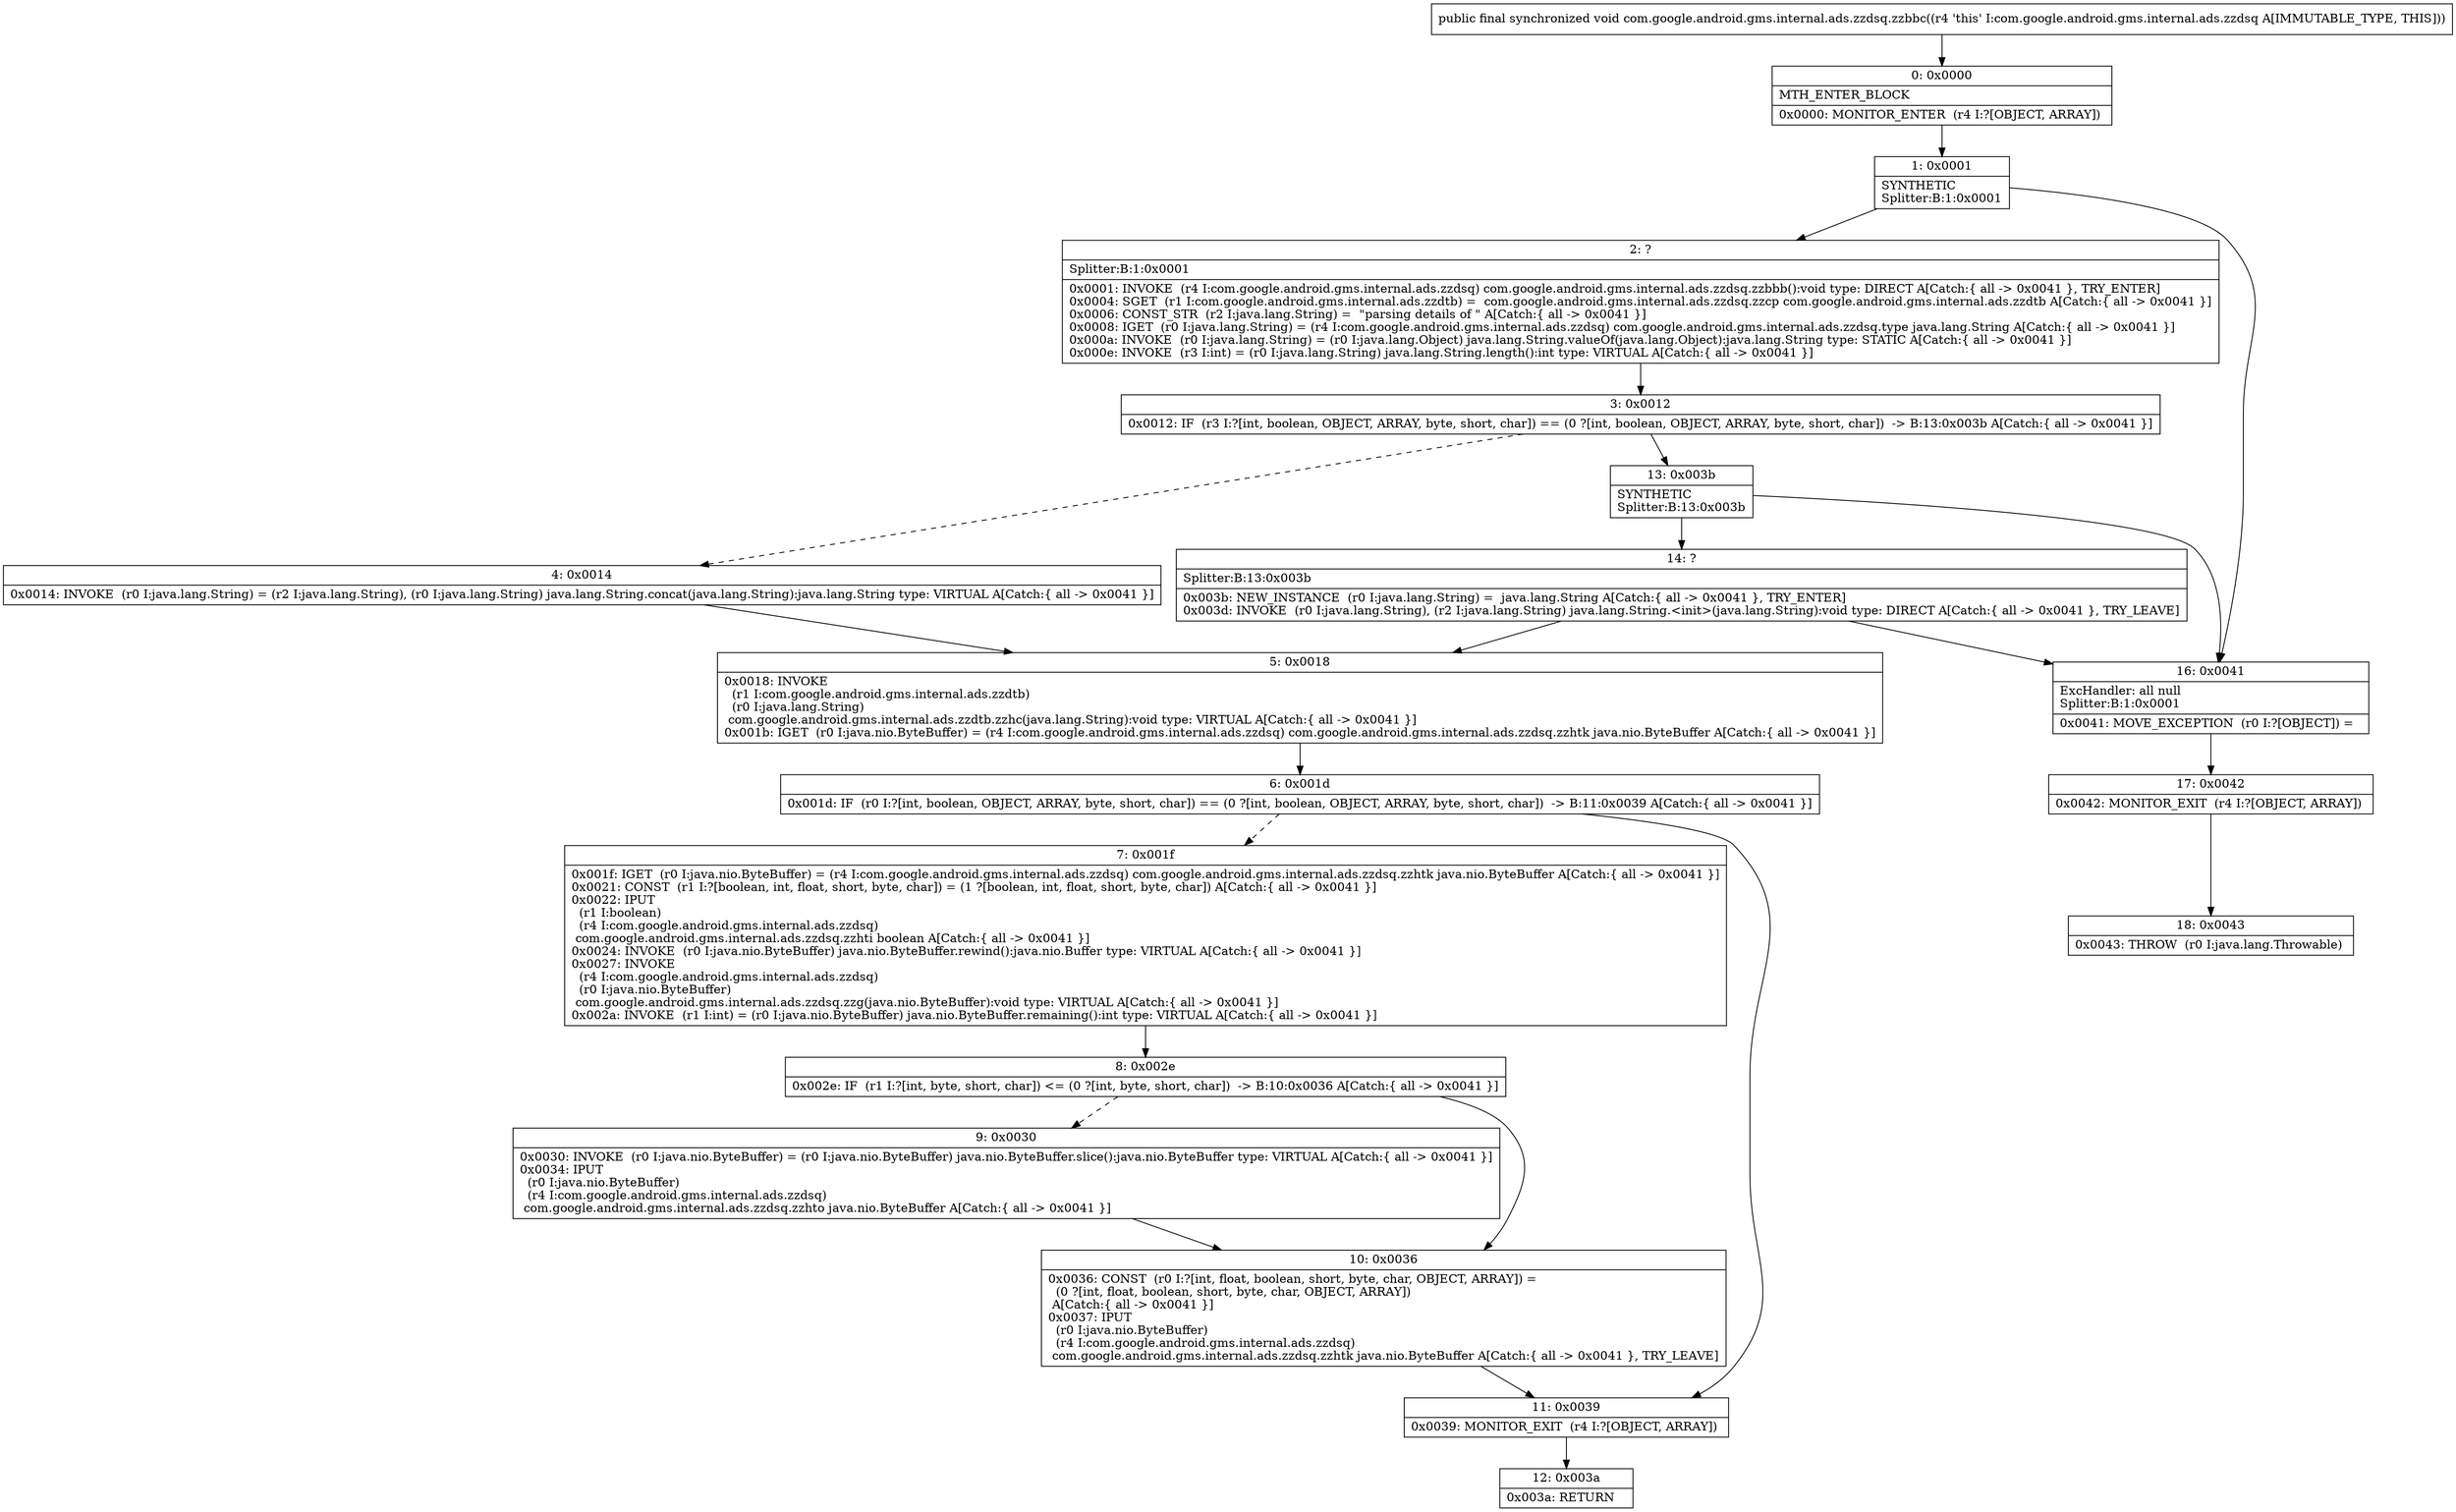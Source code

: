 digraph "CFG forcom.google.android.gms.internal.ads.zzdsq.zzbbc()V" {
Node_0 [shape=record,label="{0\:\ 0x0000|MTH_ENTER_BLOCK\l|0x0000: MONITOR_ENTER  (r4 I:?[OBJECT, ARRAY]) \l}"];
Node_1 [shape=record,label="{1\:\ 0x0001|SYNTHETIC\lSplitter:B:1:0x0001\l}"];
Node_2 [shape=record,label="{2\:\ ?|Splitter:B:1:0x0001\l|0x0001: INVOKE  (r4 I:com.google.android.gms.internal.ads.zzdsq) com.google.android.gms.internal.ads.zzdsq.zzbbb():void type: DIRECT A[Catch:\{ all \-\> 0x0041 \}, TRY_ENTER]\l0x0004: SGET  (r1 I:com.google.android.gms.internal.ads.zzdtb) =  com.google.android.gms.internal.ads.zzdsq.zzcp com.google.android.gms.internal.ads.zzdtb A[Catch:\{ all \-\> 0x0041 \}]\l0x0006: CONST_STR  (r2 I:java.lang.String) =  \"parsing details of \" A[Catch:\{ all \-\> 0x0041 \}]\l0x0008: IGET  (r0 I:java.lang.String) = (r4 I:com.google.android.gms.internal.ads.zzdsq) com.google.android.gms.internal.ads.zzdsq.type java.lang.String A[Catch:\{ all \-\> 0x0041 \}]\l0x000a: INVOKE  (r0 I:java.lang.String) = (r0 I:java.lang.Object) java.lang.String.valueOf(java.lang.Object):java.lang.String type: STATIC A[Catch:\{ all \-\> 0x0041 \}]\l0x000e: INVOKE  (r3 I:int) = (r0 I:java.lang.String) java.lang.String.length():int type: VIRTUAL A[Catch:\{ all \-\> 0x0041 \}]\l}"];
Node_3 [shape=record,label="{3\:\ 0x0012|0x0012: IF  (r3 I:?[int, boolean, OBJECT, ARRAY, byte, short, char]) == (0 ?[int, boolean, OBJECT, ARRAY, byte, short, char])  \-\> B:13:0x003b A[Catch:\{ all \-\> 0x0041 \}]\l}"];
Node_4 [shape=record,label="{4\:\ 0x0014|0x0014: INVOKE  (r0 I:java.lang.String) = (r2 I:java.lang.String), (r0 I:java.lang.String) java.lang.String.concat(java.lang.String):java.lang.String type: VIRTUAL A[Catch:\{ all \-\> 0x0041 \}]\l}"];
Node_5 [shape=record,label="{5\:\ 0x0018|0x0018: INVOKE  \l  (r1 I:com.google.android.gms.internal.ads.zzdtb)\l  (r0 I:java.lang.String)\l com.google.android.gms.internal.ads.zzdtb.zzhc(java.lang.String):void type: VIRTUAL A[Catch:\{ all \-\> 0x0041 \}]\l0x001b: IGET  (r0 I:java.nio.ByteBuffer) = (r4 I:com.google.android.gms.internal.ads.zzdsq) com.google.android.gms.internal.ads.zzdsq.zzhtk java.nio.ByteBuffer A[Catch:\{ all \-\> 0x0041 \}]\l}"];
Node_6 [shape=record,label="{6\:\ 0x001d|0x001d: IF  (r0 I:?[int, boolean, OBJECT, ARRAY, byte, short, char]) == (0 ?[int, boolean, OBJECT, ARRAY, byte, short, char])  \-\> B:11:0x0039 A[Catch:\{ all \-\> 0x0041 \}]\l}"];
Node_7 [shape=record,label="{7\:\ 0x001f|0x001f: IGET  (r0 I:java.nio.ByteBuffer) = (r4 I:com.google.android.gms.internal.ads.zzdsq) com.google.android.gms.internal.ads.zzdsq.zzhtk java.nio.ByteBuffer A[Catch:\{ all \-\> 0x0041 \}]\l0x0021: CONST  (r1 I:?[boolean, int, float, short, byte, char]) = (1 ?[boolean, int, float, short, byte, char]) A[Catch:\{ all \-\> 0x0041 \}]\l0x0022: IPUT  \l  (r1 I:boolean)\l  (r4 I:com.google.android.gms.internal.ads.zzdsq)\l com.google.android.gms.internal.ads.zzdsq.zzhti boolean A[Catch:\{ all \-\> 0x0041 \}]\l0x0024: INVOKE  (r0 I:java.nio.ByteBuffer) java.nio.ByteBuffer.rewind():java.nio.Buffer type: VIRTUAL A[Catch:\{ all \-\> 0x0041 \}]\l0x0027: INVOKE  \l  (r4 I:com.google.android.gms.internal.ads.zzdsq)\l  (r0 I:java.nio.ByteBuffer)\l com.google.android.gms.internal.ads.zzdsq.zzg(java.nio.ByteBuffer):void type: VIRTUAL A[Catch:\{ all \-\> 0x0041 \}]\l0x002a: INVOKE  (r1 I:int) = (r0 I:java.nio.ByteBuffer) java.nio.ByteBuffer.remaining():int type: VIRTUAL A[Catch:\{ all \-\> 0x0041 \}]\l}"];
Node_8 [shape=record,label="{8\:\ 0x002e|0x002e: IF  (r1 I:?[int, byte, short, char]) \<= (0 ?[int, byte, short, char])  \-\> B:10:0x0036 A[Catch:\{ all \-\> 0x0041 \}]\l}"];
Node_9 [shape=record,label="{9\:\ 0x0030|0x0030: INVOKE  (r0 I:java.nio.ByteBuffer) = (r0 I:java.nio.ByteBuffer) java.nio.ByteBuffer.slice():java.nio.ByteBuffer type: VIRTUAL A[Catch:\{ all \-\> 0x0041 \}]\l0x0034: IPUT  \l  (r0 I:java.nio.ByteBuffer)\l  (r4 I:com.google.android.gms.internal.ads.zzdsq)\l com.google.android.gms.internal.ads.zzdsq.zzhto java.nio.ByteBuffer A[Catch:\{ all \-\> 0x0041 \}]\l}"];
Node_10 [shape=record,label="{10\:\ 0x0036|0x0036: CONST  (r0 I:?[int, float, boolean, short, byte, char, OBJECT, ARRAY]) = \l  (0 ?[int, float, boolean, short, byte, char, OBJECT, ARRAY])\l A[Catch:\{ all \-\> 0x0041 \}]\l0x0037: IPUT  \l  (r0 I:java.nio.ByteBuffer)\l  (r4 I:com.google.android.gms.internal.ads.zzdsq)\l com.google.android.gms.internal.ads.zzdsq.zzhtk java.nio.ByteBuffer A[Catch:\{ all \-\> 0x0041 \}, TRY_LEAVE]\l}"];
Node_11 [shape=record,label="{11\:\ 0x0039|0x0039: MONITOR_EXIT  (r4 I:?[OBJECT, ARRAY]) \l}"];
Node_12 [shape=record,label="{12\:\ 0x003a|0x003a: RETURN   \l}"];
Node_13 [shape=record,label="{13\:\ 0x003b|SYNTHETIC\lSplitter:B:13:0x003b\l}"];
Node_14 [shape=record,label="{14\:\ ?|Splitter:B:13:0x003b\l|0x003b: NEW_INSTANCE  (r0 I:java.lang.String) =  java.lang.String A[Catch:\{ all \-\> 0x0041 \}, TRY_ENTER]\l0x003d: INVOKE  (r0 I:java.lang.String), (r2 I:java.lang.String) java.lang.String.\<init\>(java.lang.String):void type: DIRECT A[Catch:\{ all \-\> 0x0041 \}, TRY_LEAVE]\l}"];
Node_16 [shape=record,label="{16\:\ 0x0041|ExcHandler: all null\lSplitter:B:1:0x0001\l|0x0041: MOVE_EXCEPTION  (r0 I:?[OBJECT]) =  \l}"];
Node_17 [shape=record,label="{17\:\ 0x0042|0x0042: MONITOR_EXIT  (r4 I:?[OBJECT, ARRAY]) \l}"];
Node_18 [shape=record,label="{18\:\ 0x0043|0x0043: THROW  (r0 I:java.lang.Throwable) \l}"];
MethodNode[shape=record,label="{public final synchronized void com.google.android.gms.internal.ads.zzdsq.zzbbc((r4 'this' I:com.google.android.gms.internal.ads.zzdsq A[IMMUTABLE_TYPE, THIS])) }"];
MethodNode -> Node_0;
Node_0 -> Node_1;
Node_1 -> Node_2;
Node_1 -> Node_16;
Node_2 -> Node_3;
Node_3 -> Node_4[style=dashed];
Node_3 -> Node_13;
Node_4 -> Node_5;
Node_5 -> Node_6;
Node_6 -> Node_7[style=dashed];
Node_6 -> Node_11;
Node_7 -> Node_8;
Node_8 -> Node_9[style=dashed];
Node_8 -> Node_10;
Node_9 -> Node_10;
Node_10 -> Node_11;
Node_11 -> Node_12;
Node_13 -> Node_14;
Node_13 -> Node_16;
Node_14 -> Node_16;
Node_14 -> Node_5;
Node_16 -> Node_17;
Node_17 -> Node_18;
}

